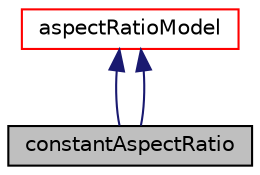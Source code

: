 digraph "constantAspectRatio"
{
  bgcolor="transparent";
  edge [fontname="Helvetica",fontsize="10",labelfontname="Helvetica",labelfontsize="10"];
  node [fontname="Helvetica",fontsize="10",shape=record];
  Node2 [label="constantAspectRatio",height=0.2,width=0.4,color="black", fillcolor="grey75", style="filled", fontcolor="black"];
  Node3 -> Node2 [dir="back",color="midnightblue",fontsize="10",style="solid",fontname="Helvetica"];
  Node3 [label="aspectRatioModel",height=0.2,width=0.4,color="red",URL="$a02328.html"];
  Node3 -> Node2 [dir="back",color="midnightblue",fontsize="10",style="solid",fontname="Helvetica"];
}
